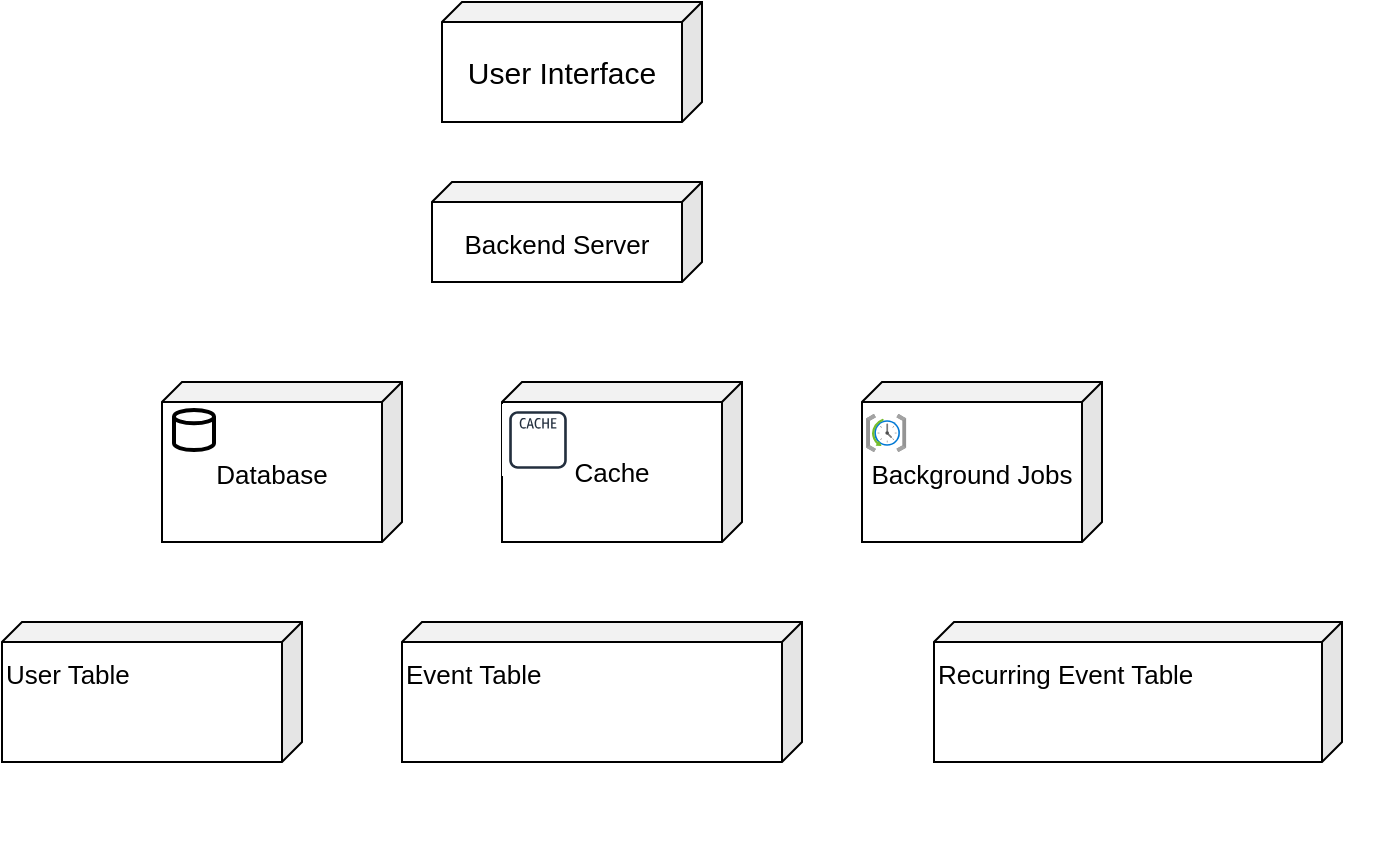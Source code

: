 <mxfile version="21.8.0" type="github">
  <diagram name="Page-1" id="ygKmvQy7IcpZ4q00hGml">
    <mxGraphModel dx="872" dy="491" grid="1" gridSize="10" guides="1" tooltips="1" connect="1" arrows="1" fold="1" page="1" pageScale="1" pageWidth="850" pageHeight="1100" math="0" shadow="0">
      <root>
        <mxCell id="0" />
        <mxCell id="1" parent="0" />
        <mxCell id="VyK6y8ybYok0MNWkSeHh-1" value="User Interface" style="shape=cube;whiteSpace=wrap;html=1;boundedLbl=1;backgroundOutline=1;darkOpacity=0.05;darkOpacity2=0.1;flipH=1;size=10;fontSize=15;" vertex="1" parent="1">
          <mxGeometry x="320" y="40" width="130" height="60" as="geometry" />
        </mxCell>
        <mxCell id="VyK6y8ybYok0MNWkSeHh-2" value="&lt;font style=&quot;font-size: 13px;&quot;&gt;Backend Server&lt;/font&gt;" style="shape=cube;whiteSpace=wrap;html=1;boundedLbl=1;backgroundOutline=1;darkOpacity=0.05;darkOpacity2=0.1;flipH=1;size=10;fontSize=15;" vertex="1" parent="1">
          <mxGeometry x="315" y="130" width="135" height="50" as="geometry" />
        </mxCell>
        <mxCell id="VyK6y8ybYok0MNWkSeHh-4" value="&lt;font style=&quot;font-size: 13px;&quot;&gt;Database&lt;/font&gt;" style="shape=cube;whiteSpace=wrap;html=1;boundedLbl=1;backgroundOutline=1;darkOpacity=0.05;darkOpacity2=0.1;flipH=1;size=10;fontSize=15;" vertex="1" parent="1">
          <mxGeometry x="180" y="230" width="120" height="80" as="geometry" />
        </mxCell>
        <mxCell id="VyK6y8ybYok0MNWkSeHh-3" value="" style="strokeWidth=2;html=1;shape=mxgraph.flowchart.database;whiteSpace=wrap;" vertex="1" parent="1">
          <mxGeometry x="186" y="244" width="20" height="20" as="geometry" />
        </mxCell>
        <mxCell id="VyK6y8ybYok0MNWkSeHh-5" value="Cache" style="shape=cube;whiteSpace=wrap;html=1;boundedLbl=1;backgroundOutline=1;darkOpacity=0.05;darkOpacity2=0.1;flipH=1;size=10;fontSize=13;" vertex="1" parent="1">
          <mxGeometry x="350" y="230" width="120" height="80" as="geometry" />
        </mxCell>
        <mxCell id="VyK6y8ybYok0MNWkSeHh-6" value="" style="sketch=0;outlineConnect=0;fontColor=#232F3E;gradientColor=none;strokeColor=#232F3E;fillColor=#ffffff;dashed=0;verticalLabelPosition=bottom;verticalAlign=top;align=center;html=1;fontSize=12;fontStyle=0;aspect=fixed;shape=mxgraph.aws4.resourceIcon;resIcon=mxgraph.aws4.cache_node;" vertex="1" parent="1">
          <mxGeometry x="350" y="241" width="36" height="36" as="geometry" />
        </mxCell>
        <mxCell id="VyK6y8ybYok0MNWkSeHh-7" value="&lt;font style=&quot;font-size: 13px;&quot;&gt;Background Jobs&lt;/font&gt;" style="shape=cube;whiteSpace=wrap;html=1;boundedLbl=1;backgroundOutline=1;darkOpacity=0.05;darkOpacity2=0.1;flipH=1;size=10;fontSize=15;" vertex="1" parent="1">
          <mxGeometry x="530" y="230" width="120" height="80" as="geometry" />
        </mxCell>
        <mxCell id="VyK6y8ybYok0MNWkSeHh-9" value="" style="image;aspect=fixed;html=1;points=[];align=center;fontSize=12;image=img/lib/azure2/management_governance/Scheduler_Job_Collections.svg;" vertex="1" parent="1">
          <mxGeometry x="532" y="246" width="20.19" height="19" as="geometry" />
        </mxCell>
        <mxCell id="VyK6y8ybYok0MNWkSeHh-77" value="" style="group" vertex="1" connectable="0" parent="1">
          <mxGeometry x="100" y="350" width="150" height="70" as="geometry" />
        </mxCell>
        <mxCell id="VyK6y8ybYok0MNWkSeHh-8" value="&lt;font style=&quot;font-size: 13px;&quot;&gt;User Table&lt;/font&gt;" style="shape=cube;whiteSpace=wrap;html=1;boundedLbl=1;backgroundOutline=1;darkOpacity=0.05;darkOpacity2=0.1;flipH=1;size=10;fontSize=15;verticalAlign=top;align=left;" vertex="1" parent="VyK6y8ybYok0MNWkSeHh-77">
          <mxGeometry width="150" height="70" as="geometry" />
        </mxCell>
        <mxCell id="VyK6y8ybYok0MNWkSeHh-79" value="" style="group" vertex="1" connectable="0" parent="1">
          <mxGeometry x="300" y="350" width="486" height="120" as="geometry" />
        </mxCell>
        <mxCell id="VyK6y8ybYok0MNWkSeHh-10" value="&lt;font style=&quot;font-size: 13px;&quot;&gt;Event Table&lt;/font&gt;" style="shape=cube;whiteSpace=wrap;html=1;boundedLbl=1;backgroundOutline=1;darkOpacity=0.05;darkOpacity2=0.1;flipH=1;size=10;fontSize=15;verticalAlign=top;align=left;" vertex="1" parent="VyK6y8ybYok0MNWkSeHh-79">
          <mxGeometry width="200" height="70" as="geometry" />
        </mxCell>
        <mxCell id="VyK6y8ybYok0MNWkSeHh-11" value="&lt;font style=&quot;font-size: 13px;&quot;&gt;Recurring Event Table&lt;/font&gt;" style="shape=cube;whiteSpace=wrap;html=1;boundedLbl=1;backgroundOutline=1;darkOpacity=0.05;darkOpacity2=0.1;flipH=1;size=10;fontSize=15;verticalAlign=top;align=left;" vertex="1" parent="VyK6y8ybYok0MNWkSeHh-79">
          <mxGeometry x="266" width="204" height="70" as="geometry" />
        </mxCell>
      </root>
    </mxGraphModel>
  </diagram>
</mxfile>
